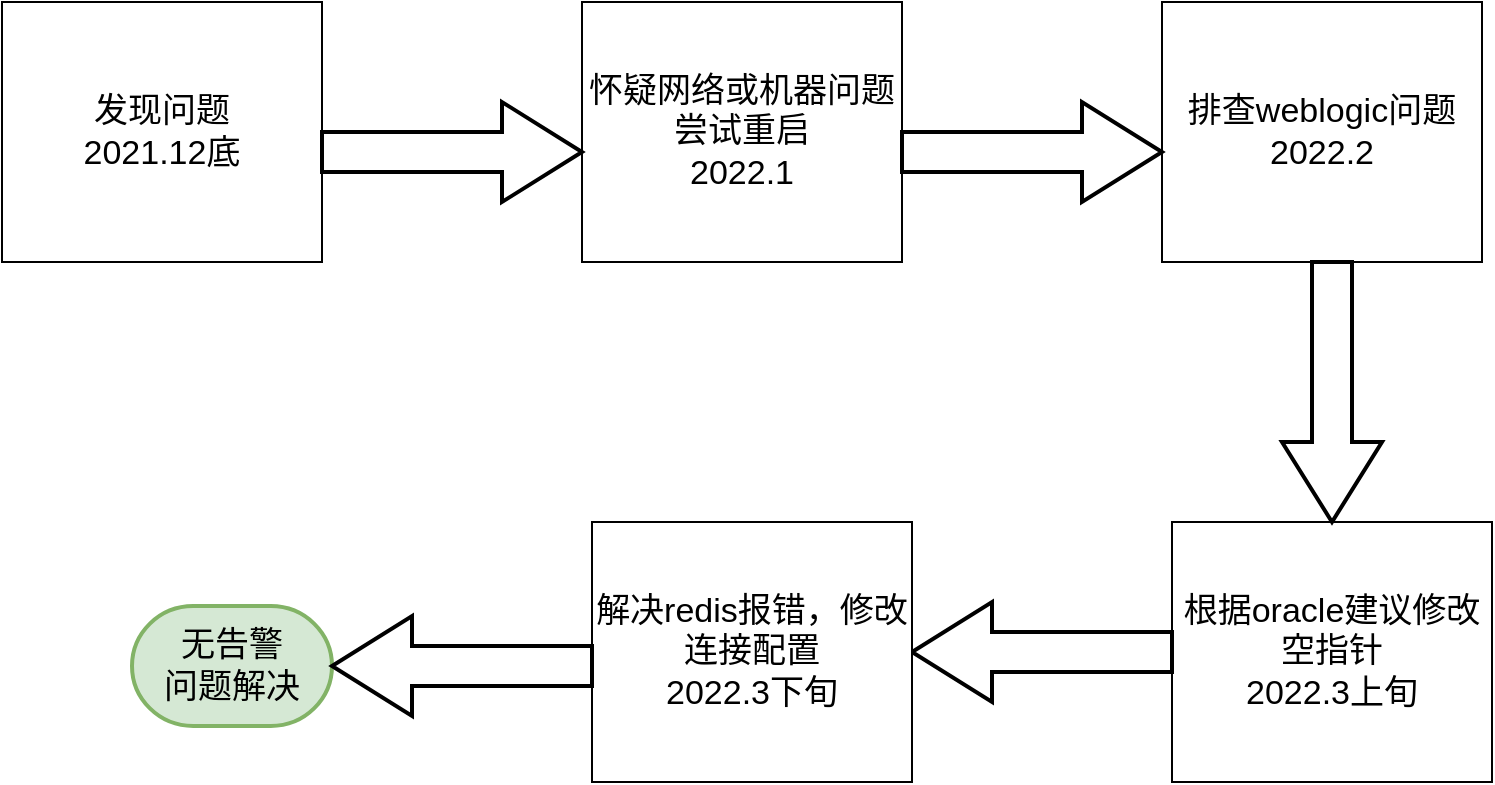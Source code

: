 <mxfile version="17.2.6" type="github" pages="2">
  <diagram id="R2lEEEUBdFMjLlhIrx00" name="Page-1">
    <mxGraphModel dx="1038" dy="576" grid="0" gridSize="10" guides="1" tooltips="1" connect="1" arrows="1" fold="1" page="0" pageScale="1" pageWidth="850" pageHeight="1100" math="0" shadow="0" extFonts="Permanent Marker^https://fonts.googleapis.com/css?family=Permanent+Marker">
      <root>
        <mxCell id="0" />
        <mxCell id="1" parent="0" />
        <mxCell id="23a65jXl4EKVRDY3e5kB-1" value="发现问题&lt;br style=&quot;font-size: 17px;&quot;&gt;2021.12底" style="rounded=0;whiteSpace=wrap;html=1;fontSize=17;" parent="1" vertex="1">
          <mxGeometry x="70" y="160" width="160" height="130" as="geometry" />
        </mxCell>
        <mxCell id="23a65jXl4EKVRDY3e5kB-2" value="怀疑网络或机器问题&lt;br style=&quot;font-size: 17px&quot;&gt;尝试重启&lt;br style=&quot;font-size: 17px&quot;&gt;2022.1" style="whiteSpace=wrap;html=1;rounded=0;fontSize=17;" parent="1" vertex="1">
          <mxGeometry x="360" y="160" width="160" height="130" as="geometry" />
        </mxCell>
        <mxCell id="23a65jXl4EKVRDY3e5kB-4" value="" style="verticalLabelPosition=bottom;verticalAlign=top;html=1;strokeWidth=2;shape=mxgraph.arrows2.arrow;dy=0.6;dx=40;notch=0;" parent="1" vertex="1">
          <mxGeometry x="230" y="210" width="130" height="50" as="geometry" />
        </mxCell>
        <mxCell id="23a65jXl4EKVRDY3e5kB-5" value="排查weblogic问题&lt;br style=&quot;font-size: 17px&quot;&gt;2022.2" style="whiteSpace=wrap;html=1;rounded=0;fontSize=17;" parent="1" vertex="1">
          <mxGeometry x="650" y="160" width="160" height="130" as="geometry" />
        </mxCell>
        <mxCell id="23a65jXl4EKVRDY3e5kB-6" value="" style="verticalLabelPosition=bottom;verticalAlign=top;html=1;strokeWidth=2;shape=mxgraph.arrows2.arrow;dy=0.6;dx=40;notch=0;" parent="1" vertex="1">
          <mxGeometry x="520" y="210" width="130" height="50" as="geometry" />
        </mxCell>
        <mxCell id="23a65jXl4EKVRDY3e5kB-7" value="根据oracle建议修改空指针&lt;br style=&quot;font-size: 17px&quot;&gt;2022.3上旬" style="whiteSpace=wrap;html=1;rounded=0;fontSize=17;" parent="1" vertex="1">
          <mxGeometry x="655" y="420" width="160" height="130" as="geometry" />
        </mxCell>
        <mxCell id="23a65jXl4EKVRDY3e5kB-8" value="" style="verticalLabelPosition=bottom;verticalAlign=top;html=1;strokeWidth=2;shape=mxgraph.arrows2.arrow;dy=0.6;dx=40;notch=0;direction=south;" parent="1" vertex="1">
          <mxGeometry x="710" y="290" width="50" height="130" as="geometry" />
        </mxCell>
        <mxCell id="23a65jXl4EKVRDY3e5kB-9" value="" style="verticalLabelPosition=bottom;verticalAlign=top;html=1;strokeWidth=2;shape=mxgraph.arrows2.arrow;dy=0.6;dx=40;notch=0;direction=west;" parent="1" vertex="1">
          <mxGeometry x="525" y="460" width="130" height="50" as="geometry" />
        </mxCell>
        <mxCell id="23a65jXl4EKVRDY3e5kB-10" value="解决redis报错，修改连接配置&lt;br style=&quot;font-size: 17px&quot;&gt;2022.3下旬" style="whiteSpace=wrap;html=1;rounded=0;fontSize=17;" parent="1" vertex="1">
          <mxGeometry x="365" y="420" width="160" height="130" as="geometry" />
        </mxCell>
        <mxCell id="23a65jXl4EKVRDY3e5kB-11" value="无告警&lt;br&gt;问题解决" style="strokeWidth=2;html=1;shape=mxgraph.flowchart.terminator;whiteSpace=wrap;fontSize=17;fillColor=#d5e8d4;strokeColor=#82b366;" parent="1" vertex="1">
          <mxGeometry x="135" y="462" width="100" height="60" as="geometry" />
        </mxCell>
        <mxCell id="23a65jXl4EKVRDY3e5kB-12" value="" style="verticalLabelPosition=bottom;verticalAlign=top;html=1;strokeWidth=2;shape=mxgraph.arrows2.arrow;dy=0.6;dx=40;notch=0;direction=west;" parent="1" vertex="1">
          <mxGeometry x="235" y="467" width="130" height="50" as="geometry" />
        </mxCell>
      </root>
    </mxGraphModel>
  </diagram>
  <diagram id="Z4EgNNpm7J2CgxFpnB3B" name="第 2 页">
    <mxGraphModel dx="1038" dy="576" grid="0" gridSize="10" guides="1" tooltips="1" connect="1" arrows="1" fold="1" page="1" pageScale="1" pageWidth="827" pageHeight="1169" math="0" shadow="0">
      <root>
        <mxCell id="0" />
        <mxCell id="1" parent="0" />
        <mxCell id="WDEkzHROtfX4rNDKuPA0-6" style="edgeStyle=orthogonalEdgeStyle;rounded=0;orthogonalLoop=1;jettySize=auto;html=1;entryX=0;entryY=0.75;entryDx=0;entryDy=0;" edge="1" parent="1" source="WDEkzHROtfX4rNDKuPA0-1" target="WDEkzHROtfX4rNDKuPA0-3">
          <mxGeometry relative="1" as="geometry" />
        </mxCell>
        <mxCell id="WDEkzHROtfX4rNDKuPA0-1" value="15.8" style="rounded=0;whiteSpace=wrap;html=1;" vertex="1" parent="1">
          <mxGeometry x="71" y="199" width="120" height="60" as="geometry" />
        </mxCell>
        <mxCell id="WDEkzHROtfX4rNDKuPA0-10" style="edgeStyle=orthogonalEdgeStyle;rounded=0;orthogonalLoop=1;jettySize=auto;html=1;" edge="1" parent="1" source="WDEkzHROtfX4rNDKuPA0-2" target="WDEkzHROtfX4rNDKuPA0-9">
          <mxGeometry relative="1" as="geometry" />
        </mxCell>
        <mxCell id="WDEkzHROtfX4rNDKuPA0-2" value="10001" style="rounded=0;whiteSpace=wrap;html=1;" vertex="1" parent="1">
          <mxGeometry x="300" y="152" width="120" height="60" as="geometry" />
        </mxCell>
        <mxCell id="WDEkzHROtfX4rNDKuPA0-8" value="" style="edgeStyle=orthogonalEdgeStyle;rounded=0;orthogonalLoop=1;jettySize=auto;html=1;" edge="1" parent="1" source="WDEkzHROtfX4rNDKuPA0-3" target="WDEkzHROtfX4rNDKuPA0-7">
          <mxGeometry relative="1" as="geometry" />
        </mxCell>
        <mxCell id="WDEkzHROtfX4rNDKuPA0-12" style="edgeStyle=orthogonalEdgeStyle;rounded=0;orthogonalLoop=1;jettySize=auto;html=1;entryX=0;entryY=0.5;entryDx=0;entryDy=0;" edge="1" parent="1" source="WDEkzHROtfX4rNDKuPA0-3" target="WDEkzHROtfX4rNDKuPA0-11">
          <mxGeometry relative="1" as="geometry" />
        </mxCell>
        <mxCell id="WDEkzHROtfX4rNDKuPA0-3" value="10000" style="rounded=0;whiteSpace=wrap;html=1;" vertex="1" parent="1">
          <mxGeometry x="304" y="61" width="120" height="60" as="geometry" />
        </mxCell>
        <mxCell id="WDEkzHROtfX4rNDKuPA0-4" value="10002" style="rounded=0;whiteSpace=wrap;html=1;" vertex="1" parent="1">
          <mxGeometry x="300" y="263" width="120" height="60" as="geometry" />
        </mxCell>
        <mxCell id="WDEkzHROtfX4rNDKuPA0-5" value="10003" style="rounded=0;whiteSpace=wrap;html=1;" vertex="1" parent="1">
          <mxGeometry x="298" y="364" width="120" height="60" as="geometry" />
        </mxCell>
        <mxCell id="WDEkzHROtfX4rNDKuPA0-7" value="uac_oa" style="rounded=0;whiteSpace=wrap;html=1;" vertex="1" parent="1">
          <mxGeometry x="540" y="1" width="120" height="60" as="geometry" />
        </mxCell>
        <mxCell id="WDEkzHROtfX4rNDKuPA0-9" value="uac" style="rounded=0;whiteSpace=wrap;html=1;" vertex="1" parent="1">
          <mxGeometry x="534" y="281" width="120" height="60" as="geometry" />
        </mxCell>
        <mxCell id="WDEkzHROtfX4rNDKuPA0-11" value="uac" style="rounded=0;whiteSpace=wrap;html=1;" vertex="1" parent="1">
          <mxGeometry x="542" y="88" width="120" height="60" as="geometry" />
        </mxCell>
      </root>
    </mxGraphModel>
  </diagram>
</mxfile>
